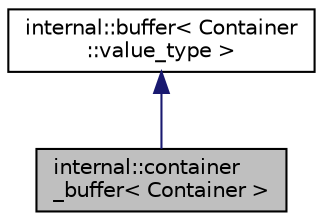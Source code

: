 digraph "internal::container_buffer&lt; Container &gt;"
{
  edge [fontname="Helvetica",fontsize="10",labelfontname="Helvetica",labelfontsize="10"];
  node [fontname="Helvetica",fontsize="10",shape=record];
  Node2 [label="internal::container\l_buffer\< Container \>",height=0.2,width=0.4,color="black", fillcolor="grey75", style="filled", fontcolor="black"];
  Node3 -> Node2 [dir="back",color="midnightblue",fontsize="10",style="solid",fontname="Helvetica"];
  Node3 [label="internal::buffer\< Container\l::value_type \>",height=0.2,width=0.4,color="black", fillcolor="white", style="filled",URL="$classinternal_1_1buffer.html"];
}
